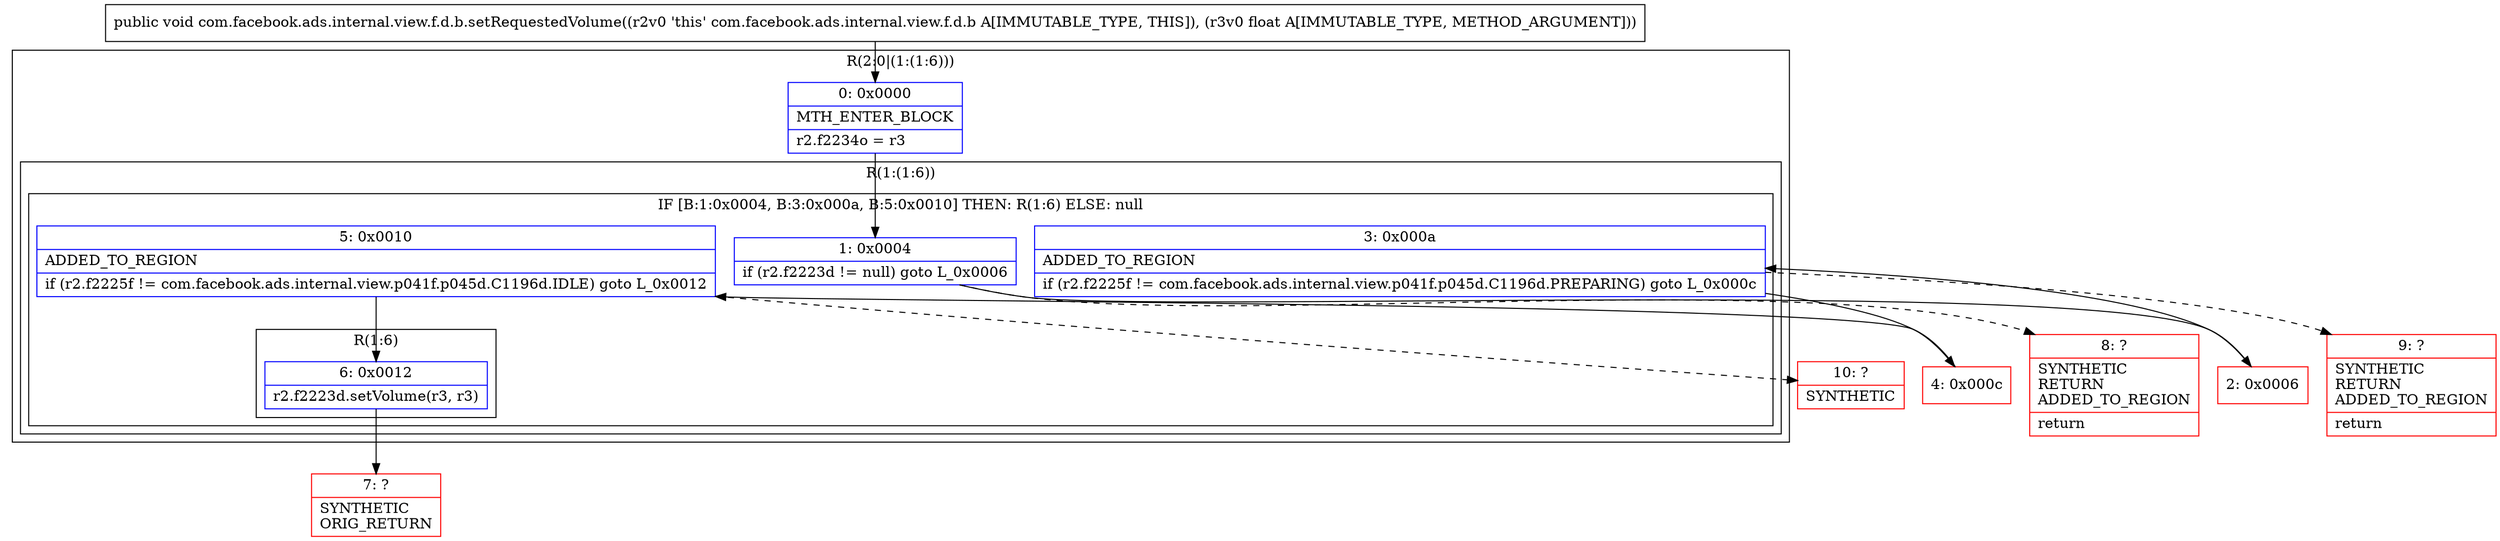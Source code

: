 digraph "CFG forcom.facebook.ads.internal.view.f.d.b.setRequestedVolume(F)V" {
subgraph cluster_Region_2105829158 {
label = "R(2:0|(1:(1:6)))";
node [shape=record,color=blue];
Node_0 [shape=record,label="{0\:\ 0x0000|MTH_ENTER_BLOCK\l|r2.f2234o = r3\l}"];
subgraph cluster_Region_240979322 {
label = "R(1:(1:6))";
node [shape=record,color=blue];
subgraph cluster_IfRegion_1681162443 {
label = "IF [B:1:0x0004, B:3:0x000a, B:5:0x0010] THEN: R(1:6) ELSE: null";
node [shape=record,color=blue];
Node_1 [shape=record,label="{1\:\ 0x0004|if (r2.f2223d != null) goto L_0x0006\l}"];
Node_3 [shape=record,label="{3\:\ 0x000a|ADDED_TO_REGION\l|if (r2.f2225f != com.facebook.ads.internal.view.p041f.p045d.C1196d.PREPARING) goto L_0x000c\l}"];
Node_5 [shape=record,label="{5\:\ 0x0010|ADDED_TO_REGION\l|if (r2.f2225f != com.facebook.ads.internal.view.p041f.p045d.C1196d.IDLE) goto L_0x0012\l}"];
subgraph cluster_Region_2059728661 {
label = "R(1:6)";
node [shape=record,color=blue];
Node_6 [shape=record,label="{6\:\ 0x0012|r2.f2223d.setVolume(r3, r3)\l}"];
}
}
}
}
Node_2 [shape=record,color=red,label="{2\:\ 0x0006}"];
Node_4 [shape=record,color=red,label="{4\:\ 0x000c}"];
Node_7 [shape=record,color=red,label="{7\:\ ?|SYNTHETIC\lORIG_RETURN\l}"];
Node_8 [shape=record,color=red,label="{8\:\ ?|SYNTHETIC\lRETURN\lADDED_TO_REGION\l|return\l}"];
Node_9 [shape=record,color=red,label="{9\:\ ?|SYNTHETIC\lRETURN\lADDED_TO_REGION\l|return\l}"];
Node_10 [shape=record,color=red,label="{10\:\ ?|SYNTHETIC\l}"];
MethodNode[shape=record,label="{public void com.facebook.ads.internal.view.f.d.b.setRequestedVolume((r2v0 'this' com.facebook.ads.internal.view.f.d.b A[IMMUTABLE_TYPE, THIS]), (r3v0 float A[IMMUTABLE_TYPE, METHOD_ARGUMENT])) }"];
MethodNode -> Node_0;
Node_0 -> Node_1;
Node_1 -> Node_2;
Node_1 -> Node_8[style=dashed];
Node_3 -> Node_4;
Node_3 -> Node_9[style=dashed];
Node_5 -> Node_6;
Node_5 -> Node_10[style=dashed];
Node_6 -> Node_7;
Node_2 -> Node_3;
Node_4 -> Node_5;
}

